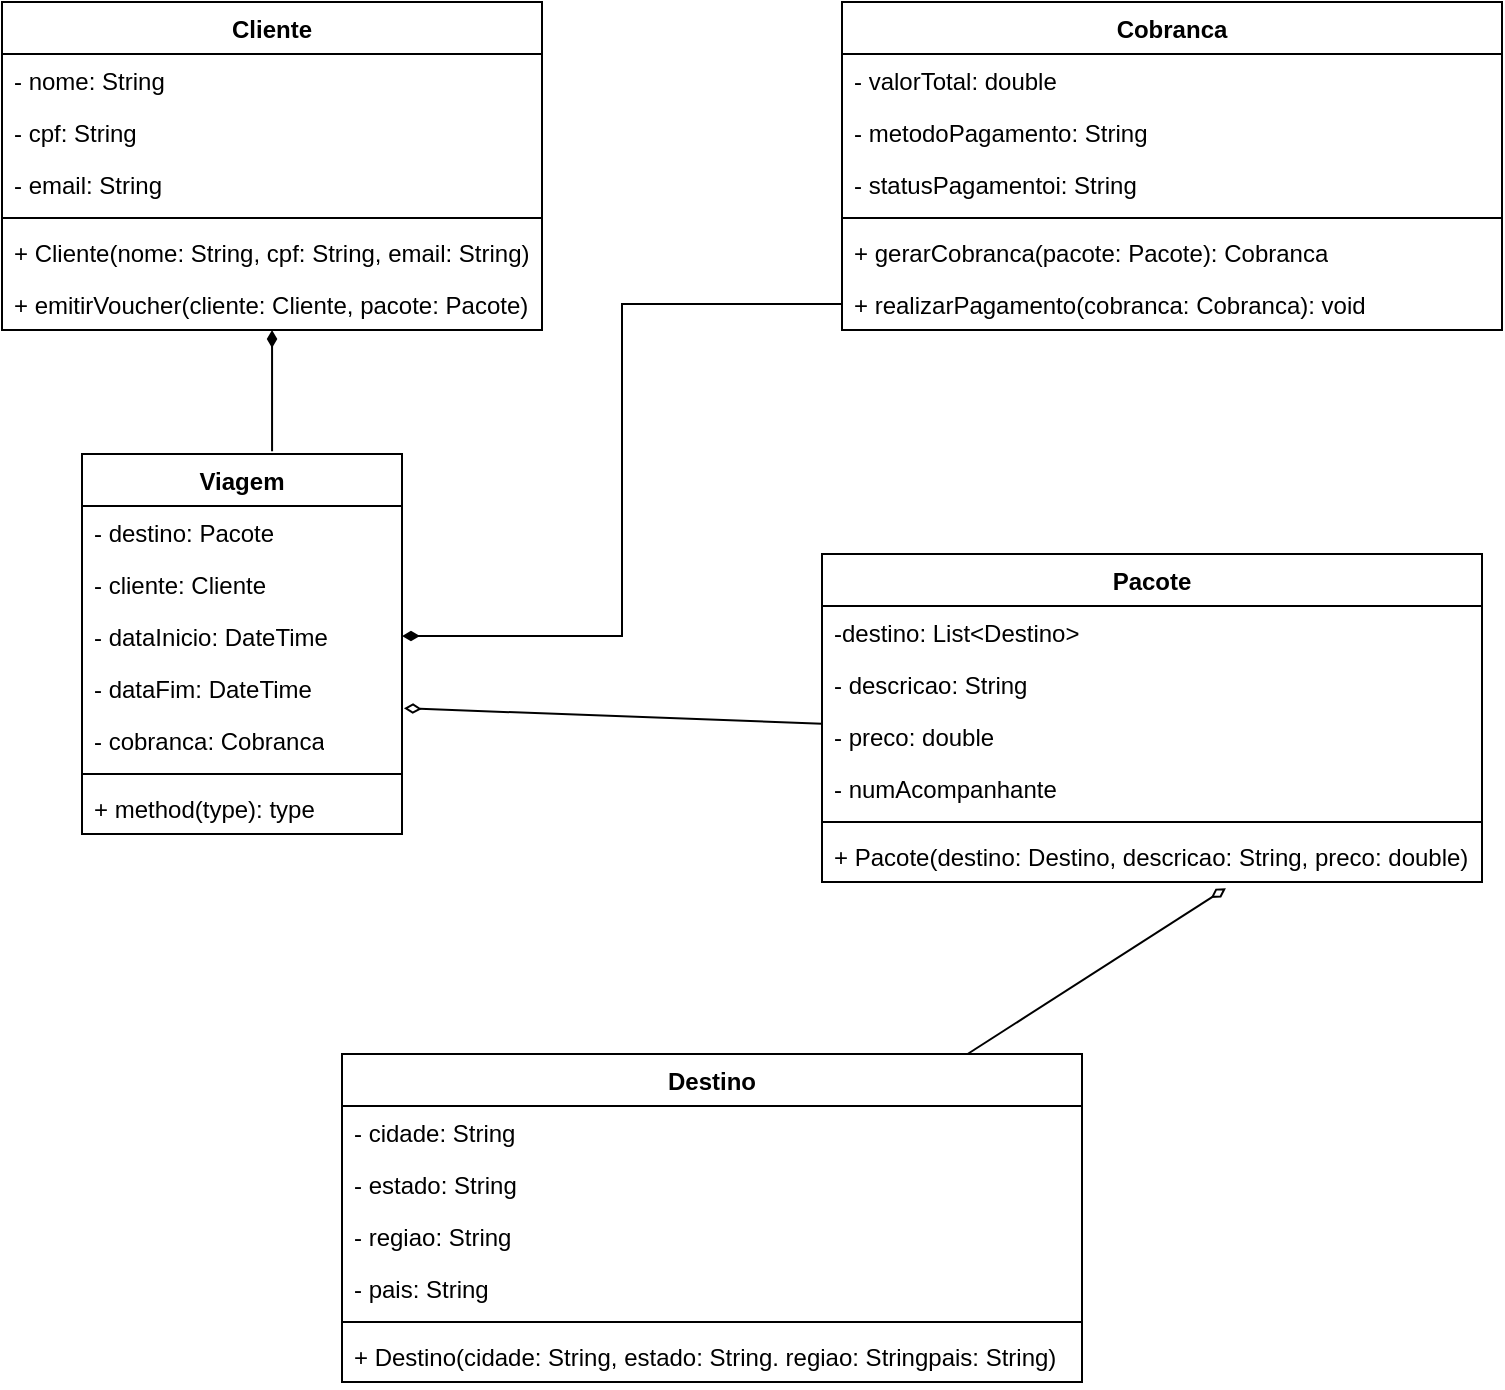 <mxfile version="21.5.1" type="github">
  <diagram id="C5RBs43oDa-KdzZeNtuy" name="Page-1">
    <mxGraphModel dx="1434" dy="742" grid="1" gridSize="10" guides="1" tooltips="1" connect="1" arrows="1" fold="1" page="1" pageScale="1" pageWidth="827" pageHeight="1169" math="0" shadow="0">
      <root>
        <mxCell id="WIyWlLk6GJQsqaUBKTNV-0" />
        <mxCell id="WIyWlLk6GJQsqaUBKTNV-1" parent="WIyWlLk6GJQsqaUBKTNV-0" />
        <mxCell id="VOLwzuSRMaQcB6Jfaw0N-1" style="rounded=0;orthogonalLoop=1;jettySize=auto;html=1;entryX=0.594;entryY=-0.007;entryDx=0;entryDy=0;entryPerimeter=0;endArrow=none;endFill=0;startArrow=diamondThin;startFill=1;" parent="WIyWlLk6GJQsqaUBKTNV-1" source="aAHTPQpXnIKVqGhs3Uaz-0" target="aAHTPQpXnIKVqGhs3Uaz-17" edge="1">
          <mxGeometry relative="1" as="geometry" />
        </mxCell>
        <mxCell id="aAHTPQpXnIKVqGhs3Uaz-0" value="Cliente" style="swimlane;fontStyle=1;align=center;verticalAlign=top;childLayout=stackLayout;horizontal=1;startSize=26;horizontalStack=0;resizeParent=1;resizeParentMax=0;resizeLast=0;collapsible=1;marginBottom=0;whiteSpace=wrap;html=1;" parent="WIyWlLk6GJQsqaUBKTNV-1" vertex="1">
          <mxGeometry x="30" y="64" width="270" height="164" as="geometry" />
        </mxCell>
        <mxCell id="aAHTPQpXnIKVqGhs3Uaz-1" value="- nome: String" style="text;strokeColor=none;fillColor=none;align=left;verticalAlign=top;spacingLeft=4;spacingRight=4;overflow=hidden;rotatable=0;points=[[0,0.5],[1,0.5]];portConstraint=eastwest;whiteSpace=wrap;html=1;" parent="aAHTPQpXnIKVqGhs3Uaz-0" vertex="1">
          <mxGeometry y="26" width="270" height="26" as="geometry" />
        </mxCell>
        <mxCell id="aAHTPQpXnIKVqGhs3Uaz-16" value="- cpf: String" style="text;strokeColor=none;fillColor=none;align=left;verticalAlign=top;spacingLeft=4;spacingRight=4;overflow=hidden;rotatable=0;points=[[0,0.5],[1,0.5]];portConstraint=eastwest;whiteSpace=wrap;html=1;" parent="aAHTPQpXnIKVqGhs3Uaz-0" vertex="1">
          <mxGeometry y="52" width="270" height="26" as="geometry" />
        </mxCell>
        <mxCell id="aAHTPQpXnIKVqGhs3Uaz-25" value="- email: String" style="text;strokeColor=none;fillColor=none;align=left;verticalAlign=top;spacingLeft=4;spacingRight=4;overflow=hidden;rotatable=0;points=[[0,0.5],[1,0.5]];portConstraint=eastwest;whiteSpace=wrap;html=1;" parent="aAHTPQpXnIKVqGhs3Uaz-0" vertex="1">
          <mxGeometry y="78" width="270" height="26" as="geometry" />
        </mxCell>
        <mxCell id="aAHTPQpXnIKVqGhs3Uaz-2" value="" style="line;strokeWidth=1;fillColor=none;align=left;verticalAlign=middle;spacingTop=-1;spacingLeft=3;spacingRight=3;rotatable=0;labelPosition=right;points=[];portConstraint=eastwest;strokeColor=inherit;" parent="aAHTPQpXnIKVqGhs3Uaz-0" vertex="1">
          <mxGeometry y="104" width="270" height="8" as="geometry" />
        </mxCell>
        <mxCell id="aAHTPQpXnIKVqGhs3Uaz-3" value="+ Cliente(nome: String, cpf: String, email: String)" style="text;strokeColor=none;fillColor=none;align=left;verticalAlign=top;spacingLeft=4;spacingRight=4;overflow=hidden;rotatable=0;points=[[0,0.5],[1,0.5]];portConstraint=eastwest;whiteSpace=wrap;html=1;" parent="aAHTPQpXnIKVqGhs3Uaz-0" vertex="1">
          <mxGeometry y="112" width="270" height="26" as="geometry" />
        </mxCell>
        <mxCell id="aAHTPQpXnIKVqGhs3Uaz-41" value="+ emitirVoucher(cliente: Cliente, pacote: Pacote)" style="text;strokeColor=none;fillColor=none;align=left;verticalAlign=top;spacingLeft=4;spacingRight=4;overflow=hidden;rotatable=0;points=[[0,0.5],[1,0.5]];portConstraint=eastwest;whiteSpace=wrap;html=1;" parent="aAHTPQpXnIKVqGhs3Uaz-0" vertex="1">
          <mxGeometry y="138" width="270" height="26" as="geometry" />
        </mxCell>
        <mxCell id="VOLwzuSRMaQcB6Jfaw0N-7" style="rounded=0;orthogonalLoop=1;jettySize=auto;html=1;entryX=0.612;entryY=1.12;entryDx=0;entryDy=0;entryPerimeter=0;endArrow=diamondThin;endFill=0;" parent="WIyWlLk6GJQsqaUBKTNV-1" source="aAHTPQpXnIKVqGhs3Uaz-4" target="aAHTPQpXnIKVqGhs3Uaz-11" edge="1">
          <mxGeometry relative="1" as="geometry" />
        </mxCell>
        <mxCell id="aAHTPQpXnIKVqGhs3Uaz-4" value="Destino" style="swimlane;fontStyle=1;align=center;verticalAlign=top;childLayout=stackLayout;horizontal=1;startSize=26;horizontalStack=0;resizeParent=1;resizeParentMax=0;resizeLast=0;collapsible=1;marginBottom=0;whiteSpace=wrap;html=1;" parent="WIyWlLk6GJQsqaUBKTNV-1" vertex="1">
          <mxGeometry x="200" y="590" width="370" height="164" as="geometry" />
        </mxCell>
        <mxCell id="aAHTPQpXnIKVqGhs3Uaz-5" value="- cidade: String" style="text;strokeColor=none;fillColor=none;align=left;verticalAlign=top;spacingLeft=4;spacingRight=4;overflow=hidden;rotatable=0;points=[[0,0.5],[1,0.5]];portConstraint=eastwest;whiteSpace=wrap;html=1;" parent="aAHTPQpXnIKVqGhs3Uaz-4" vertex="1">
          <mxGeometry y="26" width="370" height="26" as="geometry" />
        </mxCell>
        <mxCell id="aAHTPQpXnIKVqGhs3Uaz-21" value="- estado: String" style="text;strokeColor=none;fillColor=none;align=left;verticalAlign=top;spacingLeft=4;spacingRight=4;overflow=hidden;rotatable=0;points=[[0,0.5],[1,0.5]];portConstraint=eastwest;whiteSpace=wrap;html=1;" parent="aAHTPQpXnIKVqGhs3Uaz-4" vertex="1">
          <mxGeometry y="52" width="370" height="26" as="geometry" />
        </mxCell>
        <mxCell id="aAHTPQpXnIKVqGhs3Uaz-42" value="- regiao: String" style="text;strokeColor=none;fillColor=none;align=left;verticalAlign=top;spacingLeft=4;spacingRight=4;overflow=hidden;rotatable=0;points=[[0,0.5],[1,0.5]];portConstraint=eastwest;whiteSpace=wrap;html=1;" parent="aAHTPQpXnIKVqGhs3Uaz-4" vertex="1">
          <mxGeometry y="78" width="370" height="26" as="geometry" />
        </mxCell>
        <mxCell id="aAHTPQpXnIKVqGhs3Uaz-22" value="- pais: String" style="text;strokeColor=none;fillColor=none;align=left;verticalAlign=top;spacingLeft=4;spacingRight=4;overflow=hidden;rotatable=0;points=[[0,0.5],[1,0.5]];portConstraint=eastwest;whiteSpace=wrap;html=1;" parent="aAHTPQpXnIKVqGhs3Uaz-4" vertex="1">
          <mxGeometry y="104" width="370" height="26" as="geometry" />
        </mxCell>
        <mxCell id="aAHTPQpXnIKVqGhs3Uaz-6" value="" style="line;strokeWidth=1;fillColor=none;align=left;verticalAlign=middle;spacingTop=-1;spacingLeft=3;spacingRight=3;rotatable=0;labelPosition=right;points=[];portConstraint=eastwest;strokeColor=inherit;" parent="aAHTPQpXnIKVqGhs3Uaz-4" vertex="1">
          <mxGeometry y="130" width="370" height="8" as="geometry" />
        </mxCell>
        <mxCell id="aAHTPQpXnIKVqGhs3Uaz-7" value="+ Destino(cidade: String, estado: String. regiao: Stringpais: String)" style="text;strokeColor=none;fillColor=none;align=left;verticalAlign=top;spacingLeft=4;spacingRight=4;overflow=hidden;rotatable=0;points=[[0,0.5],[1,0.5]];portConstraint=eastwest;whiteSpace=wrap;html=1;" parent="aAHTPQpXnIKVqGhs3Uaz-4" vertex="1">
          <mxGeometry y="138" width="370" height="26" as="geometry" />
        </mxCell>
        <mxCell id="aAHTPQpXnIKVqGhs3Uaz-8" value="Pacote" style="swimlane;fontStyle=1;align=center;verticalAlign=top;childLayout=stackLayout;horizontal=1;startSize=26;horizontalStack=0;resizeParent=1;resizeParentMax=0;resizeLast=0;collapsible=1;marginBottom=0;whiteSpace=wrap;html=1;" parent="WIyWlLk6GJQsqaUBKTNV-1" vertex="1">
          <mxGeometry x="440" y="340" width="330" height="164" as="geometry" />
        </mxCell>
        <mxCell id="aAHTPQpXnIKVqGhs3Uaz-9" value="-destino: List&amp;lt;Destino&amp;gt;" style="text;strokeColor=none;fillColor=none;align=left;verticalAlign=top;spacingLeft=4;spacingRight=4;overflow=hidden;rotatable=0;points=[[0,0.5],[1,0.5]];portConstraint=eastwest;whiteSpace=wrap;html=1;" parent="aAHTPQpXnIKVqGhs3Uaz-8" vertex="1">
          <mxGeometry y="26" width="330" height="26" as="geometry" />
        </mxCell>
        <mxCell id="aAHTPQpXnIKVqGhs3Uaz-27" value="- descricao: String" style="text;strokeColor=none;fillColor=none;align=left;verticalAlign=top;spacingLeft=4;spacingRight=4;overflow=hidden;rotatable=0;points=[[0,0.5],[1,0.5]];portConstraint=eastwest;whiteSpace=wrap;html=1;" parent="aAHTPQpXnIKVqGhs3Uaz-8" vertex="1">
          <mxGeometry y="52" width="330" height="26" as="geometry" />
        </mxCell>
        <mxCell id="aAHTPQpXnIKVqGhs3Uaz-26" value="- preco: double" style="text;strokeColor=none;fillColor=none;align=left;verticalAlign=top;spacingLeft=4;spacingRight=4;overflow=hidden;rotatable=0;points=[[0,0.5],[1,0.5]];portConstraint=eastwest;whiteSpace=wrap;html=1;" parent="aAHTPQpXnIKVqGhs3Uaz-8" vertex="1">
          <mxGeometry y="78" width="330" height="26" as="geometry" />
        </mxCell>
        <mxCell id="VOLwzuSRMaQcB6Jfaw0N-2" value="- numAcompanhante" style="text;strokeColor=none;fillColor=none;align=left;verticalAlign=top;spacingLeft=4;spacingRight=4;overflow=hidden;rotatable=0;points=[[0,0.5],[1,0.5]];portConstraint=eastwest;whiteSpace=wrap;html=1;" parent="aAHTPQpXnIKVqGhs3Uaz-8" vertex="1">
          <mxGeometry y="104" width="330" height="26" as="geometry" />
        </mxCell>
        <mxCell id="aAHTPQpXnIKVqGhs3Uaz-10" value="" style="line;strokeWidth=1;fillColor=none;align=left;verticalAlign=middle;spacingTop=-1;spacingLeft=3;spacingRight=3;rotatable=0;labelPosition=right;points=[];portConstraint=eastwest;strokeColor=inherit;" parent="aAHTPQpXnIKVqGhs3Uaz-8" vertex="1">
          <mxGeometry y="130" width="330" height="8" as="geometry" />
        </mxCell>
        <mxCell id="aAHTPQpXnIKVqGhs3Uaz-11" value="+ Pacote(destino: Destino, descricao: String, preco: double)" style="text;strokeColor=none;fillColor=none;align=left;verticalAlign=top;spacingLeft=4;spacingRight=4;overflow=hidden;rotatable=0;points=[[0,0.5],[1,0.5]];portConstraint=eastwest;whiteSpace=wrap;html=1;" parent="aAHTPQpXnIKVqGhs3Uaz-8" vertex="1">
          <mxGeometry y="138" width="330" height="26" as="geometry" />
        </mxCell>
        <mxCell id="aAHTPQpXnIKVqGhs3Uaz-12" value="Cobranca" style="swimlane;fontStyle=1;align=center;verticalAlign=top;childLayout=stackLayout;horizontal=1;startSize=26;horizontalStack=0;resizeParent=1;resizeParentMax=0;resizeLast=0;collapsible=1;marginBottom=0;whiteSpace=wrap;html=1;" parent="WIyWlLk6GJQsqaUBKTNV-1" vertex="1">
          <mxGeometry x="450" y="64" width="330" height="164" as="geometry" />
        </mxCell>
        <mxCell id="aAHTPQpXnIKVqGhs3Uaz-13" value="- valorTotal: double" style="text;strokeColor=none;fillColor=none;align=left;verticalAlign=top;spacingLeft=4;spacingRight=4;overflow=hidden;rotatable=0;points=[[0,0.5],[1,0.5]];portConstraint=eastwest;whiteSpace=wrap;html=1;" parent="aAHTPQpXnIKVqGhs3Uaz-12" vertex="1">
          <mxGeometry y="26" width="330" height="26" as="geometry" />
        </mxCell>
        <mxCell id="aAHTPQpXnIKVqGhs3Uaz-32" value="- metodoPagamento: String" style="text;strokeColor=none;fillColor=none;align=left;verticalAlign=top;spacingLeft=4;spacingRight=4;overflow=hidden;rotatable=0;points=[[0,0.5],[1,0.5]];portConstraint=eastwest;whiteSpace=wrap;html=1;" parent="aAHTPQpXnIKVqGhs3Uaz-12" vertex="1">
          <mxGeometry y="52" width="330" height="26" as="geometry" />
        </mxCell>
        <mxCell id="aAHTPQpXnIKVqGhs3Uaz-33" value="- statusPagamentoi: String" style="text;strokeColor=none;fillColor=none;align=left;verticalAlign=top;spacingLeft=4;spacingRight=4;overflow=hidden;rotatable=0;points=[[0,0.5],[1,0.5]];portConstraint=eastwest;whiteSpace=wrap;html=1;" parent="aAHTPQpXnIKVqGhs3Uaz-12" vertex="1">
          <mxGeometry y="78" width="330" height="26" as="geometry" />
        </mxCell>
        <mxCell id="aAHTPQpXnIKVqGhs3Uaz-14" value="" style="line;strokeWidth=1;fillColor=none;align=left;verticalAlign=middle;spacingTop=-1;spacingLeft=3;spacingRight=3;rotatable=0;labelPosition=right;points=[];portConstraint=eastwest;strokeColor=inherit;" parent="aAHTPQpXnIKVqGhs3Uaz-12" vertex="1">
          <mxGeometry y="104" width="330" height="8" as="geometry" />
        </mxCell>
        <mxCell id="aAHTPQpXnIKVqGhs3Uaz-31" value="+ gerarCobranca(pacote: Pacote): Cobranca" style="text;strokeColor=none;fillColor=none;align=left;verticalAlign=top;spacingLeft=4;spacingRight=4;overflow=hidden;rotatable=0;points=[[0,0.5],[1,0.5]];portConstraint=eastwest;whiteSpace=wrap;html=1;" parent="aAHTPQpXnIKVqGhs3Uaz-12" vertex="1">
          <mxGeometry y="112" width="330" height="26" as="geometry" />
        </mxCell>
        <mxCell id="aAHTPQpXnIKVqGhs3Uaz-34" value="+ realizarPagamento(cobranca: Cobranca): void" style="text;strokeColor=none;fillColor=none;align=left;verticalAlign=top;spacingLeft=4;spacingRight=4;overflow=hidden;rotatable=0;points=[[0,0.5],[1,0.5]];portConstraint=eastwest;whiteSpace=wrap;html=1;" parent="aAHTPQpXnIKVqGhs3Uaz-12" vertex="1">
          <mxGeometry y="138" width="330" height="26" as="geometry" />
        </mxCell>
        <mxCell id="aAHTPQpXnIKVqGhs3Uaz-17" value="Viagem" style="swimlane;fontStyle=1;align=center;verticalAlign=top;childLayout=stackLayout;horizontal=1;startSize=26;horizontalStack=0;resizeParent=1;resizeParentMax=0;resizeLast=0;collapsible=1;marginBottom=0;whiteSpace=wrap;html=1;" parent="WIyWlLk6GJQsqaUBKTNV-1" vertex="1">
          <mxGeometry x="70" y="290" width="160" height="190" as="geometry" />
        </mxCell>
        <mxCell id="aAHTPQpXnIKVqGhs3Uaz-18" value="- destino: Pacote" style="text;strokeColor=none;fillColor=none;align=left;verticalAlign=top;spacingLeft=4;spacingRight=4;overflow=hidden;rotatable=0;points=[[0,0.5],[1,0.5]];portConstraint=eastwest;whiteSpace=wrap;html=1;" parent="aAHTPQpXnIKVqGhs3Uaz-17" vertex="1">
          <mxGeometry y="26" width="160" height="26" as="geometry" />
        </mxCell>
        <mxCell id="VOLwzuSRMaQcB6Jfaw0N-3" value="- cliente: Cliente" style="text;strokeColor=none;fillColor=none;align=left;verticalAlign=top;spacingLeft=4;spacingRight=4;overflow=hidden;rotatable=0;points=[[0,0.5],[1,0.5]];portConstraint=eastwest;whiteSpace=wrap;html=1;" parent="aAHTPQpXnIKVqGhs3Uaz-17" vertex="1">
          <mxGeometry y="52" width="160" height="26" as="geometry" />
        </mxCell>
        <mxCell id="aAHTPQpXnIKVqGhs3Uaz-23" value="- dataInicio: DateTime" style="text;strokeColor=none;fillColor=none;align=left;verticalAlign=top;spacingLeft=4;spacingRight=4;overflow=hidden;rotatable=0;points=[[0,0.5],[1,0.5]];portConstraint=eastwest;whiteSpace=wrap;html=1;" parent="aAHTPQpXnIKVqGhs3Uaz-17" vertex="1">
          <mxGeometry y="78" width="160" height="26" as="geometry" />
        </mxCell>
        <mxCell id="aAHTPQpXnIKVqGhs3Uaz-24" value="- dataFim: DateTime" style="text;strokeColor=none;fillColor=none;align=left;verticalAlign=top;spacingLeft=4;spacingRight=4;overflow=hidden;rotatable=0;points=[[0,0.5],[1,0.5]];portConstraint=eastwest;whiteSpace=wrap;html=1;" parent="aAHTPQpXnIKVqGhs3Uaz-17" vertex="1">
          <mxGeometry y="104" width="160" height="26" as="geometry" />
        </mxCell>
        <mxCell id="VOLwzuSRMaQcB6Jfaw0N-5" value="- cobranca: Cobranca" style="text;strokeColor=none;fillColor=none;align=left;verticalAlign=top;spacingLeft=4;spacingRight=4;overflow=hidden;rotatable=0;points=[[0,0.5],[1,0.5]];portConstraint=eastwest;whiteSpace=wrap;html=1;" parent="aAHTPQpXnIKVqGhs3Uaz-17" vertex="1">
          <mxGeometry y="130" width="160" height="26" as="geometry" />
        </mxCell>
        <mxCell id="aAHTPQpXnIKVqGhs3Uaz-19" value="" style="line;strokeWidth=1;fillColor=none;align=left;verticalAlign=middle;spacingTop=-1;spacingLeft=3;spacingRight=3;rotatable=0;labelPosition=right;points=[];portConstraint=eastwest;strokeColor=inherit;" parent="aAHTPQpXnIKVqGhs3Uaz-17" vertex="1">
          <mxGeometry y="156" width="160" height="8" as="geometry" />
        </mxCell>
        <mxCell id="aAHTPQpXnIKVqGhs3Uaz-20" value="+ method(type): type" style="text;strokeColor=none;fillColor=none;align=left;verticalAlign=top;spacingLeft=4;spacingRight=4;overflow=hidden;rotatable=0;points=[[0,0.5],[1,0.5]];portConstraint=eastwest;whiteSpace=wrap;html=1;" parent="aAHTPQpXnIKVqGhs3Uaz-17" vertex="1">
          <mxGeometry y="164" width="160" height="26" as="geometry" />
        </mxCell>
        <mxCell id="VOLwzuSRMaQcB6Jfaw0N-4" style="rounded=0;orthogonalLoop=1;jettySize=auto;html=1;entryX=1.006;entryY=0.889;entryDx=0;entryDy=0;entryPerimeter=0;endArrow=diamondThin;endFill=0;startArrow=none;startFill=0;" parent="WIyWlLk6GJQsqaUBKTNV-1" source="aAHTPQpXnIKVqGhs3Uaz-26" target="aAHTPQpXnIKVqGhs3Uaz-24" edge="1">
          <mxGeometry relative="1" as="geometry" />
        </mxCell>
        <mxCell id="VOLwzuSRMaQcB6Jfaw0N-6" style="edgeStyle=orthogonalEdgeStyle;rounded=0;orthogonalLoop=1;jettySize=auto;html=1;endArrow=diamondThin;endFill=1;startArrow=none;startFill=0;" parent="WIyWlLk6GJQsqaUBKTNV-1" source="aAHTPQpXnIKVqGhs3Uaz-34" target="aAHTPQpXnIKVqGhs3Uaz-23" edge="1">
          <mxGeometry relative="1" as="geometry" />
        </mxCell>
      </root>
    </mxGraphModel>
  </diagram>
</mxfile>
